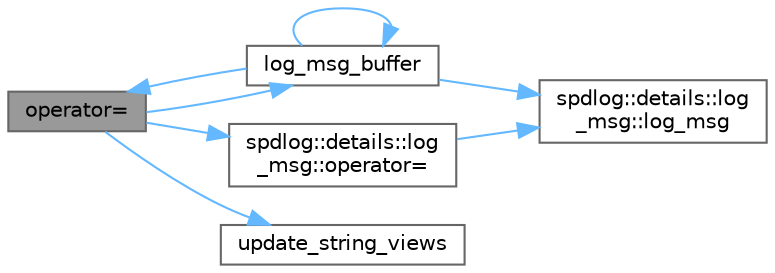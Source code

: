 digraph "operator="
{
 // LATEX_PDF_SIZE
  bgcolor="transparent";
  edge [fontname=Helvetica,fontsize=10,labelfontname=Helvetica,labelfontsize=10];
  node [fontname=Helvetica,fontsize=10,shape=box,height=0.2,width=0.4];
  rankdir="LR";
  Node1 [id="Node000001",label="operator=",height=0.2,width=0.4,color="gray40", fillcolor="grey60", style="filled", fontcolor="black",tooltip=" "];
  Node1 -> Node2 [id="edge1_Node000001_Node000002",color="steelblue1",style="solid",tooltip=" "];
  Node2 [id="Node000002",label="log_msg_buffer",height=0.2,width=0.4,color="grey40", fillcolor="white", style="filled",URL="$classspdlog_1_1details_1_1log__msg__buffer.html#ad281b5b493401203811b76b56e825200",tooltip=" "];
  Node2 -> Node3 [id="edge2_Node000002_Node000003",color="steelblue1",style="solid",tooltip=" "];
  Node3 [id="Node000003",label="spdlog::details::log\l_msg::log_msg",height=0.2,width=0.4,color="grey40", fillcolor="white", style="filled",URL="$structspdlog_1_1details_1_1log__msg.html#a5d2033d768e870294ac454d0fc85cf77",tooltip=" "];
  Node2 -> Node2 [id="edge3_Node000002_Node000002",color="steelblue1",style="solid",tooltip=" "];
  Node2 -> Node1 [id="edge4_Node000002_Node000001",color="steelblue1",style="solid",tooltip=" "];
  Node1 -> Node4 [id="edge5_Node000001_Node000004",color="steelblue1",style="solid",tooltip=" "];
  Node4 [id="Node000004",label="spdlog::details::log\l_msg::operator=",height=0.2,width=0.4,color="grey40", fillcolor="white", style="filled",URL="$structspdlog_1_1details_1_1log__msg.html#a6bc68d79881c3a50786c87d383c88def",tooltip=" "];
  Node4 -> Node3 [id="edge6_Node000004_Node000003",color="steelblue1",style="solid",tooltip=" "];
  Node1 -> Node5 [id="edge7_Node000001_Node000005",color="steelblue1",style="solid",tooltip=" "];
  Node5 [id="Node000005",label="update_string_views",height=0.2,width=0.4,color="grey40", fillcolor="white", style="filled",URL="$classspdlog_1_1details_1_1log__msg__buffer.html#a18eff65291cdf4c56082322d6e4a1707",tooltip=" "];
}
